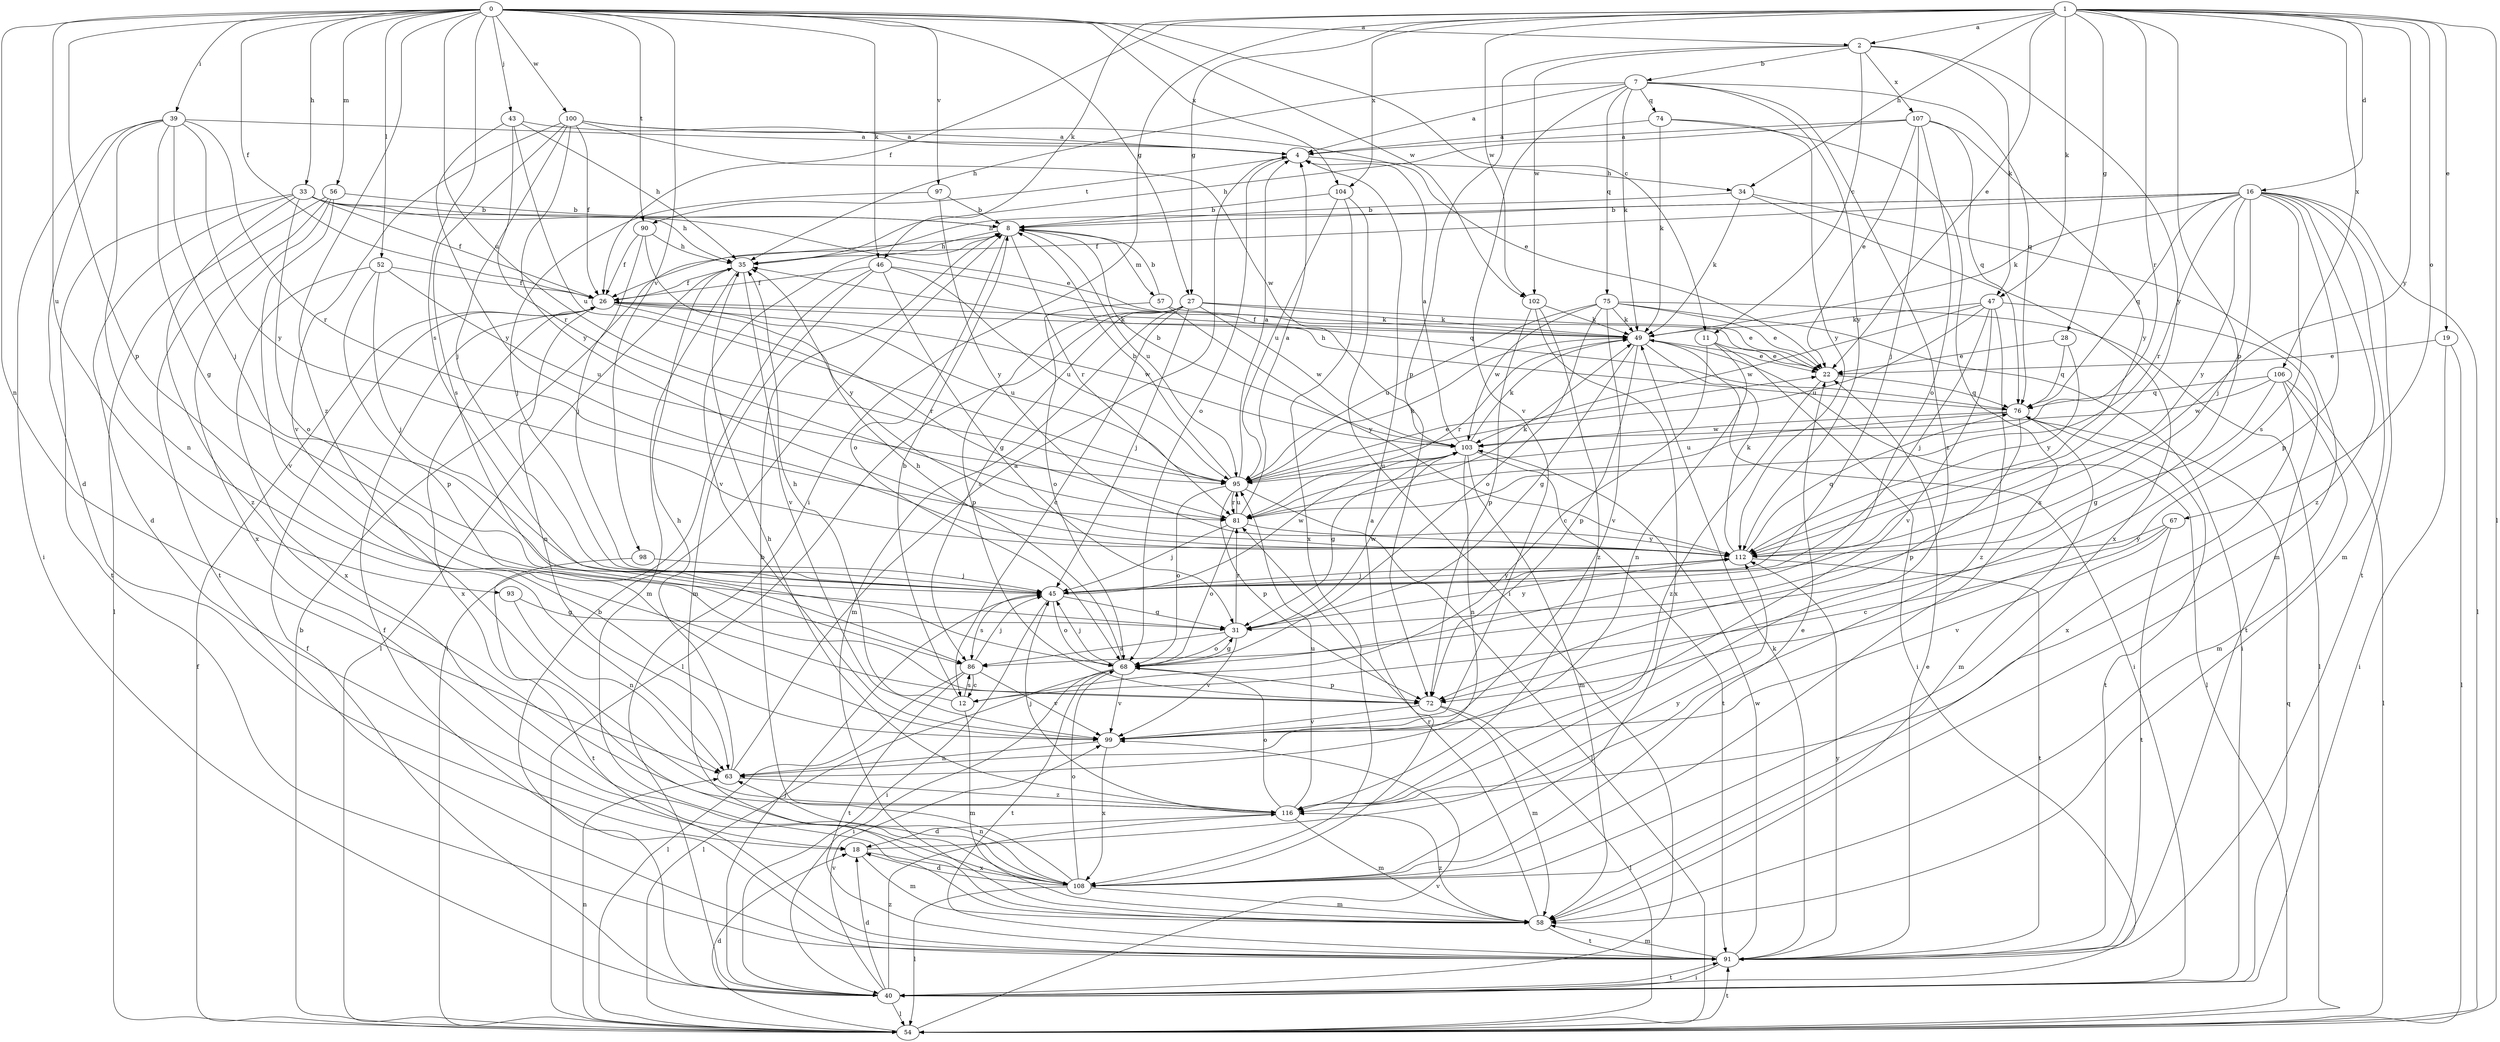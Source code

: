 strict digraph  {
0;
1;
2;
4;
7;
8;
11;
12;
16;
18;
19;
22;
26;
27;
28;
31;
33;
34;
35;
39;
40;
43;
45;
46;
47;
49;
52;
54;
56;
57;
58;
63;
67;
68;
72;
74;
75;
76;
81;
86;
90;
91;
93;
95;
97;
98;
99;
100;
102;
103;
104;
106;
107;
108;
112;
116;
0 -> 2  [label=a];
0 -> 11  [label=c];
0 -> 26  [label=f];
0 -> 27  [label=g];
0 -> 33  [label=h];
0 -> 39  [label=i];
0 -> 43  [label=j];
0 -> 46  [label=k];
0 -> 52  [label=l];
0 -> 56  [label=m];
0 -> 63  [label=n];
0 -> 72  [label=p];
0 -> 86  [label=s];
0 -> 90  [label=t];
0 -> 93  [label=u];
0 -> 95  [label=u];
0 -> 97  [label=v];
0 -> 98  [label=v];
0 -> 100  [label=w];
0 -> 102  [label=w];
0 -> 104  [label=x];
0 -> 116  [label=z];
1 -> 2  [label=a];
1 -> 16  [label=d];
1 -> 19  [label=e];
1 -> 22  [label=e];
1 -> 26  [label=f];
1 -> 27  [label=g];
1 -> 28  [label=g];
1 -> 34  [label=h];
1 -> 40  [label=i];
1 -> 46  [label=k];
1 -> 47  [label=k];
1 -> 54  [label=l];
1 -> 67  [label=o];
1 -> 72  [label=p];
1 -> 81  [label=r];
1 -> 102  [label=w];
1 -> 104  [label=x];
1 -> 106  [label=x];
1 -> 112  [label=y];
2 -> 7  [label=b];
2 -> 11  [label=c];
2 -> 47  [label=k];
2 -> 72  [label=p];
2 -> 102  [label=w];
2 -> 107  [label=x];
2 -> 112  [label=y];
4 -> 34  [label=h];
4 -> 68  [label=o];
4 -> 90  [label=t];
7 -> 4  [label=a];
7 -> 35  [label=h];
7 -> 49  [label=k];
7 -> 74  [label=q];
7 -> 75  [label=q];
7 -> 76  [label=q];
7 -> 99  [label=v];
7 -> 112  [label=y];
7 -> 116  [label=z];
8 -> 35  [label=h];
8 -> 57  [label=m];
8 -> 68  [label=o];
8 -> 81  [label=r];
8 -> 95  [label=u];
8 -> 99  [label=v];
11 -> 12  [label=c];
11 -> 22  [label=e];
11 -> 40  [label=i];
11 -> 63  [label=n];
12 -> 8  [label=b];
12 -> 35  [label=h];
12 -> 58  [label=m];
12 -> 86  [label=s];
16 -> 8  [label=b];
16 -> 26  [label=f];
16 -> 35  [label=h];
16 -> 45  [label=j];
16 -> 49  [label=k];
16 -> 54  [label=l];
16 -> 58  [label=m];
16 -> 72  [label=p];
16 -> 76  [label=q];
16 -> 81  [label=r];
16 -> 86  [label=s];
16 -> 91  [label=t];
16 -> 112  [label=y];
16 -> 116  [label=z];
18 -> 58  [label=m];
18 -> 108  [label=x];
18 -> 112  [label=y];
19 -> 22  [label=e];
19 -> 40  [label=i];
19 -> 54  [label=l];
22 -> 76  [label=q];
22 -> 116  [label=z];
26 -> 49  [label=k];
26 -> 63  [label=n];
26 -> 81  [label=r];
26 -> 95  [label=u];
26 -> 103  [label=w];
26 -> 108  [label=x];
27 -> 12  [label=c];
27 -> 22  [label=e];
27 -> 45  [label=j];
27 -> 49  [label=k];
27 -> 54  [label=l];
27 -> 58  [label=m];
27 -> 72  [label=p];
27 -> 86  [label=s];
27 -> 103  [label=w];
28 -> 22  [label=e];
28 -> 76  [label=q];
28 -> 112  [label=y];
31 -> 68  [label=o];
31 -> 81  [label=r];
31 -> 86  [label=s];
31 -> 99  [label=v];
31 -> 103  [label=w];
31 -> 112  [label=y];
33 -> 8  [label=b];
33 -> 18  [label=d];
33 -> 22  [label=e];
33 -> 26  [label=f];
33 -> 35  [label=h];
33 -> 68  [label=o];
33 -> 91  [label=t];
33 -> 116  [label=z];
34 -> 8  [label=b];
34 -> 49  [label=k];
34 -> 58  [label=m];
34 -> 108  [label=x];
35 -> 26  [label=f];
35 -> 54  [label=l];
35 -> 58  [label=m];
35 -> 99  [label=v];
39 -> 4  [label=a];
39 -> 18  [label=d];
39 -> 31  [label=g];
39 -> 40  [label=i];
39 -> 45  [label=j];
39 -> 63  [label=n];
39 -> 81  [label=r];
39 -> 112  [label=y];
40 -> 8  [label=b];
40 -> 18  [label=d];
40 -> 26  [label=f];
40 -> 45  [label=j];
40 -> 54  [label=l];
40 -> 76  [label=q];
40 -> 91  [label=t];
40 -> 99  [label=v];
40 -> 116  [label=z];
43 -> 4  [label=a];
43 -> 35  [label=h];
43 -> 81  [label=r];
43 -> 95  [label=u];
43 -> 112  [label=y];
45 -> 31  [label=g];
45 -> 40  [label=i];
45 -> 68  [label=o];
45 -> 86  [label=s];
45 -> 103  [label=w];
45 -> 112  [label=y];
46 -> 26  [label=f];
46 -> 31  [label=g];
46 -> 54  [label=l];
46 -> 58  [label=m];
46 -> 76  [label=q];
46 -> 95  [label=u];
47 -> 45  [label=j];
47 -> 49  [label=k];
47 -> 91  [label=t];
47 -> 95  [label=u];
47 -> 99  [label=v];
47 -> 103  [label=w];
47 -> 116  [label=z];
49 -> 22  [label=e];
49 -> 26  [label=f];
49 -> 31  [label=g];
49 -> 40  [label=i];
49 -> 54  [label=l];
49 -> 72  [label=p];
49 -> 81  [label=r];
52 -> 26  [label=f];
52 -> 45  [label=j];
52 -> 72  [label=p];
52 -> 95  [label=u];
52 -> 108  [label=x];
54 -> 8  [label=b];
54 -> 18  [label=d];
54 -> 26  [label=f];
54 -> 63  [label=n];
54 -> 91  [label=t];
54 -> 99  [label=v];
56 -> 8  [label=b];
56 -> 54  [label=l];
56 -> 91  [label=t];
56 -> 99  [label=v];
56 -> 108  [label=x];
57 -> 8  [label=b];
57 -> 49  [label=k];
57 -> 68  [label=o];
57 -> 112  [label=y];
58 -> 81  [label=r];
58 -> 91  [label=t];
58 -> 116  [label=z];
63 -> 4  [label=a];
63 -> 35  [label=h];
63 -> 116  [label=z];
67 -> 12  [label=c];
67 -> 91  [label=t];
67 -> 99  [label=v];
67 -> 112  [label=y];
68 -> 31  [label=g];
68 -> 35  [label=h];
68 -> 40  [label=i];
68 -> 45  [label=j];
68 -> 54  [label=l];
68 -> 72  [label=p];
68 -> 91  [label=t];
68 -> 99  [label=v];
72 -> 54  [label=l];
72 -> 58  [label=m];
72 -> 99  [label=v];
74 -> 4  [label=a];
74 -> 49  [label=k];
74 -> 108  [label=x];
74 -> 112  [label=y];
75 -> 22  [label=e];
75 -> 40  [label=i];
75 -> 49  [label=k];
75 -> 54  [label=l];
75 -> 68  [label=o];
75 -> 95  [label=u];
75 -> 99  [label=v];
75 -> 103  [label=w];
76 -> 35  [label=h];
76 -> 58  [label=m];
76 -> 72  [label=p];
76 -> 91  [label=t];
76 -> 95  [label=u];
76 -> 103  [label=w];
81 -> 4  [label=a];
81 -> 45  [label=j];
81 -> 49  [label=k];
81 -> 68  [label=o];
81 -> 95  [label=u];
81 -> 112  [label=y];
86 -> 12  [label=c];
86 -> 45  [label=j];
86 -> 54  [label=l];
86 -> 91  [label=t];
86 -> 99  [label=v];
90 -> 26  [label=f];
90 -> 35  [label=h];
90 -> 45  [label=j];
90 -> 112  [label=y];
91 -> 22  [label=e];
91 -> 26  [label=f];
91 -> 40  [label=i];
91 -> 49  [label=k];
91 -> 58  [label=m];
91 -> 103  [label=w];
91 -> 112  [label=y];
93 -> 31  [label=g];
93 -> 63  [label=n];
95 -> 4  [label=a];
95 -> 8  [label=b];
95 -> 22  [label=e];
95 -> 49  [label=k];
95 -> 54  [label=l];
95 -> 68  [label=o];
95 -> 72  [label=p];
95 -> 81  [label=r];
97 -> 8  [label=b];
97 -> 45  [label=j];
97 -> 112  [label=y];
98 -> 45  [label=j];
98 -> 91  [label=t];
99 -> 63  [label=n];
99 -> 108  [label=x];
100 -> 4  [label=a];
100 -> 22  [label=e];
100 -> 26  [label=f];
100 -> 45  [label=j];
100 -> 86  [label=s];
100 -> 99  [label=v];
100 -> 103  [label=w];
100 -> 112  [label=y];
102 -> 49  [label=k];
102 -> 72  [label=p];
102 -> 108  [label=x];
102 -> 116  [label=z];
103 -> 4  [label=a];
103 -> 8  [label=b];
103 -> 31  [label=g];
103 -> 49  [label=k];
103 -> 58  [label=m];
103 -> 63  [label=n];
103 -> 91  [label=t];
103 -> 95  [label=u];
104 -> 8  [label=b];
104 -> 40  [label=i];
104 -> 95  [label=u];
104 -> 108  [label=x];
106 -> 31  [label=g];
106 -> 54  [label=l];
106 -> 58  [label=m];
106 -> 76  [label=q];
106 -> 103  [label=w];
106 -> 108  [label=x];
107 -> 4  [label=a];
107 -> 22  [label=e];
107 -> 35  [label=h];
107 -> 45  [label=j];
107 -> 68  [label=o];
107 -> 76  [label=q];
107 -> 112  [label=y];
108 -> 4  [label=a];
108 -> 8  [label=b];
108 -> 18  [label=d];
108 -> 22  [label=e];
108 -> 54  [label=l];
108 -> 58  [label=m];
108 -> 63  [label=n];
108 -> 68  [label=o];
112 -> 45  [label=j];
112 -> 49  [label=k];
112 -> 76  [label=q];
112 -> 91  [label=t];
116 -> 18  [label=d];
116 -> 35  [label=h];
116 -> 45  [label=j];
116 -> 58  [label=m];
116 -> 68  [label=o];
116 -> 95  [label=u];
}
